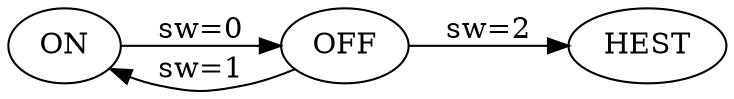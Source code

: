 digraph g{
   rankdir="LR";
   edge[splines="curved"]
   ON -> OFF [label="sw=0"];
   OFF -> ON [label="sw=1"];
   OFF -> HEST [label="sw=2"];
}
